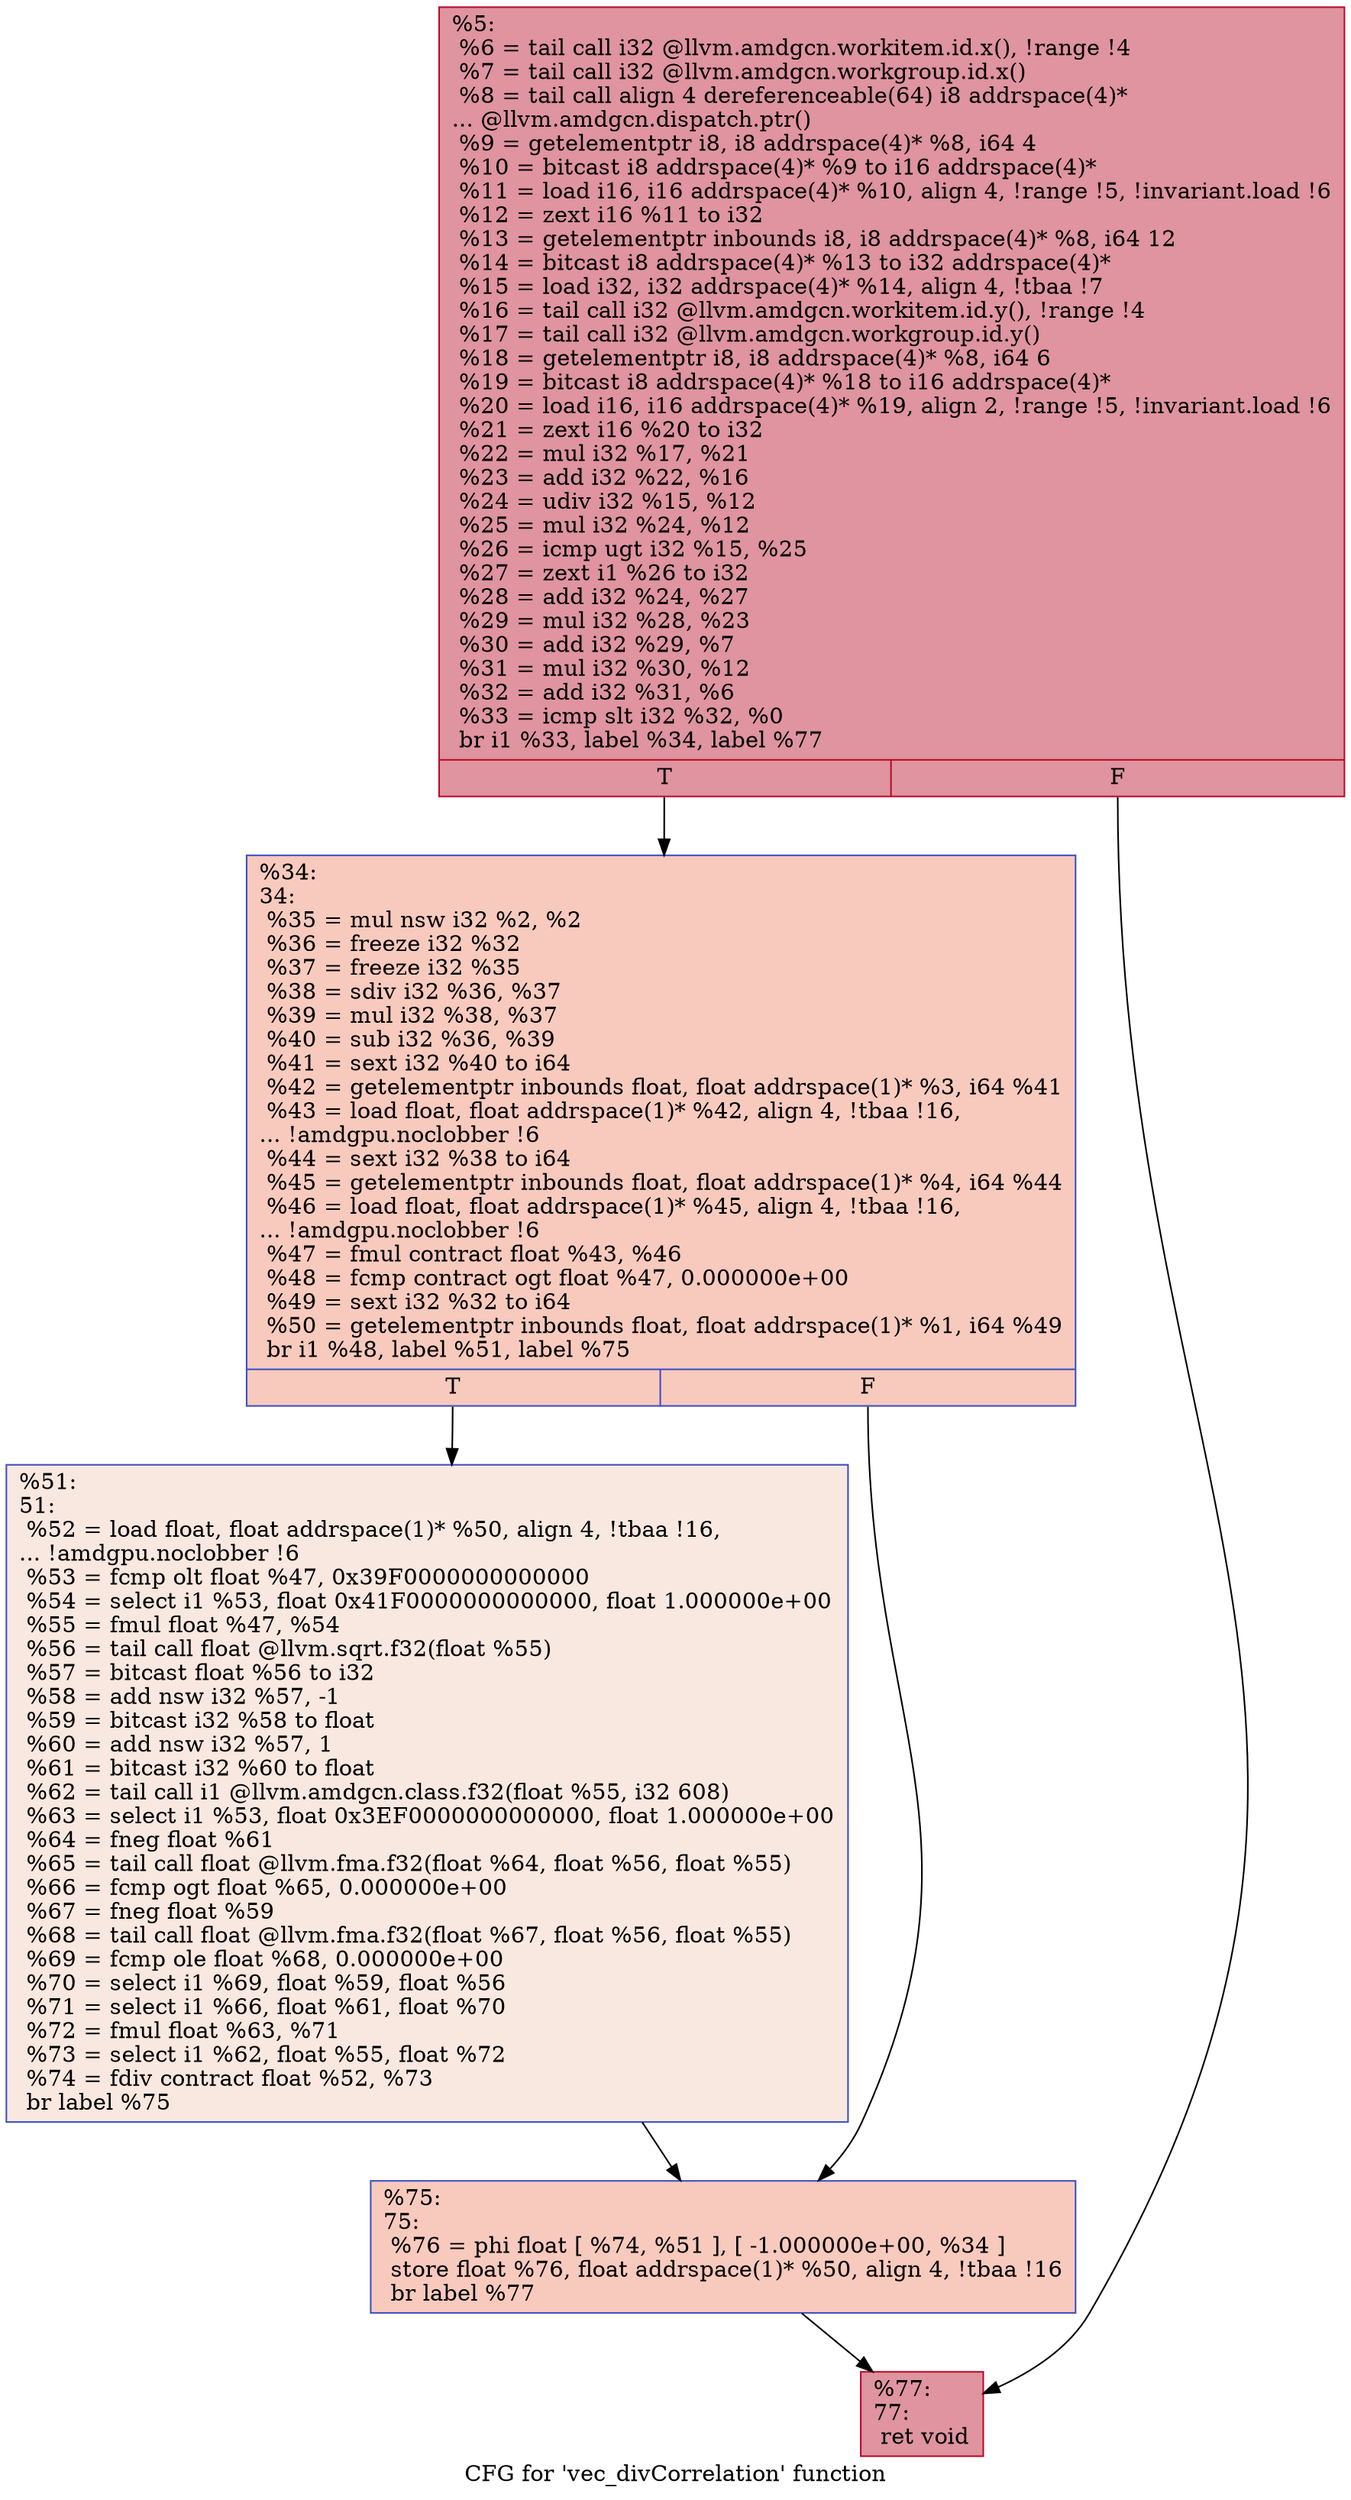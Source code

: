 digraph "CFG for 'vec_divCorrelation' function" {
	label="CFG for 'vec_divCorrelation' function";

	Node0x5f97f60 [shape=record,color="#b70d28ff", style=filled, fillcolor="#b70d2870",label="{%5:\l  %6 = tail call i32 @llvm.amdgcn.workitem.id.x(), !range !4\l  %7 = tail call i32 @llvm.amdgcn.workgroup.id.x()\l  %8 = tail call align 4 dereferenceable(64) i8 addrspace(4)*\l... @llvm.amdgcn.dispatch.ptr()\l  %9 = getelementptr i8, i8 addrspace(4)* %8, i64 4\l  %10 = bitcast i8 addrspace(4)* %9 to i16 addrspace(4)*\l  %11 = load i16, i16 addrspace(4)* %10, align 4, !range !5, !invariant.load !6\l  %12 = zext i16 %11 to i32\l  %13 = getelementptr inbounds i8, i8 addrspace(4)* %8, i64 12\l  %14 = bitcast i8 addrspace(4)* %13 to i32 addrspace(4)*\l  %15 = load i32, i32 addrspace(4)* %14, align 4, !tbaa !7\l  %16 = tail call i32 @llvm.amdgcn.workitem.id.y(), !range !4\l  %17 = tail call i32 @llvm.amdgcn.workgroup.id.y()\l  %18 = getelementptr i8, i8 addrspace(4)* %8, i64 6\l  %19 = bitcast i8 addrspace(4)* %18 to i16 addrspace(4)*\l  %20 = load i16, i16 addrspace(4)* %19, align 2, !range !5, !invariant.load !6\l  %21 = zext i16 %20 to i32\l  %22 = mul i32 %17, %21\l  %23 = add i32 %22, %16\l  %24 = udiv i32 %15, %12\l  %25 = mul i32 %24, %12\l  %26 = icmp ugt i32 %15, %25\l  %27 = zext i1 %26 to i32\l  %28 = add i32 %24, %27\l  %29 = mul i32 %28, %23\l  %30 = add i32 %29, %7\l  %31 = mul i32 %30, %12\l  %32 = add i32 %31, %6\l  %33 = icmp slt i32 %32, %0\l  br i1 %33, label %34, label %77\l|{<s0>T|<s1>F}}"];
	Node0x5f97f60:s0 -> Node0x5f9a7f0;
	Node0x5f97f60:s1 -> Node0x5f9c110;
	Node0x5f9a7f0 [shape=record,color="#3d50c3ff", style=filled, fillcolor="#ef886b70",label="{%34:\l34:                                               \l  %35 = mul nsw i32 %2, %2\l  %36 = freeze i32 %32\l  %37 = freeze i32 %35\l  %38 = sdiv i32 %36, %37\l  %39 = mul i32 %38, %37\l  %40 = sub i32 %36, %39\l  %41 = sext i32 %40 to i64\l  %42 = getelementptr inbounds float, float addrspace(1)* %3, i64 %41\l  %43 = load float, float addrspace(1)* %42, align 4, !tbaa !16,\l... !amdgpu.noclobber !6\l  %44 = sext i32 %38 to i64\l  %45 = getelementptr inbounds float, float addrspace(1)* %4, i64 %44\l  %46 = load float, float addrspace(1)* %45, align 4, !tbaa !16,\l... !amdgpu.noclobber !6\l  %47 = fmul contract float %43, %46\l  %48 = fcmp contract ogt float %47, 0.000000e+00\l  %49 = sext i32 %32 to i64\l  %50 = getelementptr inbounds float, float addrspace(1)* %1, i64 %49\l  br i1 %48, label %51, label %75\l|{<s0>T|<s1>F}}"];
	Node0x5f9a7f0:s0 -> Node0x5f9dcc0;
	Node0x5f9a7f0:s1 -> Node0x5f9dd50;
	Node0x5f9dcc0 [shape=record,color="#3d50c3ff", style=filled, fillcolor="#f1ccb870",label="{%51:\l51:                                               \l  %52 = load float, float addrspace(1)* %50, align 4, !tbaa !16,\l... !amdgpu.noclobber !6\l  %53 = fcmp olt float %47, 0x39F0000000000000\l  %54 = select i1 %53, float 0x41F0000000000000, float 1.000000e+00\l  %55 = fmul float %47, %54\l  %56 = tail call float @llvm.sqrt.f32(float %55)\l  %57 = bitcast float %56 to i32\l  %58 = add nsw i32 %57, -1\l  %59 = bitcast i32 %58 to float\l  %60 = add nsw i32 %57, 1\l  %61 = bitcast i32 %60 to float\l  %62 = tail call i1 @llvm.amdgcn.class.f32(float %55, i32 608)\l  %63 = select i1 %53, float 0x3EF0000000000000, float 1.000000e+00\l  %64 = fneg float %61\l  %65 = tail call float @llvm.fma.f32(float %64, float %56, float %55)\l  %66 = fcmp ogt float %65, 0.000000e+00\l  %67 = fneg float %59\l  %68 = tail call float @llvm.fma.f32(float %67, float %56, float %55)\l  %69 = fcmp ole float %68, 0.000000e+00\l  %70 = select i1 %69, float %59, float %56\l  %71 = select i1 %66, float %61, float %70\l  %72 = fmul float %63, %71\l  %73 = select i1 %62, float %55, float %72\l  %74 = fdiv contract float %52, %73\l  br label %75\l}"];
	Node0x5f9dcc0 -> Node0x5f9dd50;
	Node0x5f9dd50 [shape=record,color="#3d50c3ff", style=filled, fillcolor="#ef886b70",label="{%75:\l75:                                               \l  %76 = phi float [ %74, %51 ], [ -1.000000e+00, %34 ]\l  store float %76, float addrspace(1)* %50, align 4, !tbaa !16\l  br label %77\l}"];
	Node0x5f9dd50 -> Node0x5f9c110;
	Node0x5f9c110 [shape=record,color="#b70d28ff", style=filled, fillcolor="#b70d2870",label="{%77:\l77:                                               \l  ret void\l}"];
}
